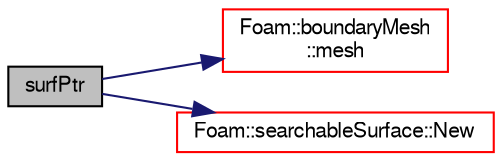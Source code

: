 digraph "surfPtr"
{
  bgcolor="transparent";
  edge [fontname="FreeSans",fontsize="10",labelfontname="FreeSans",labelfontsize="10"];
  node [fontname="FreeSans",fontsize="10",shape=record];
  rankdir="LR";
  Node879 [label="surfPtr",height=0.2,width=0.4,color="black", fillcolor="grey75", style="filled", fontcolor="black"];
  Node879 -> Node880 [color="midnightblue",fontsize="10",style="solid",fontname="FreeSans"];
  Node880 [label="Foam::boundaryMesh\l::mesh",height=0.2,width=0.4,color="red",URL="$a21430.html#a6d5e6463d124593c34d8d925916d41d7"];
  Node879 -> Node924 [color="midnightblue",fontsize="10",style="solid",fontname="FreeSans"];
  Node924 [label="Foam::searchableSurface::New",height=0.2,width=0.4,color="red",URL="$a25234.html#a9dee63d319c83c226c226575d5f61084",tooltip="Return a reference to the selected searchableSurface. "];
}
